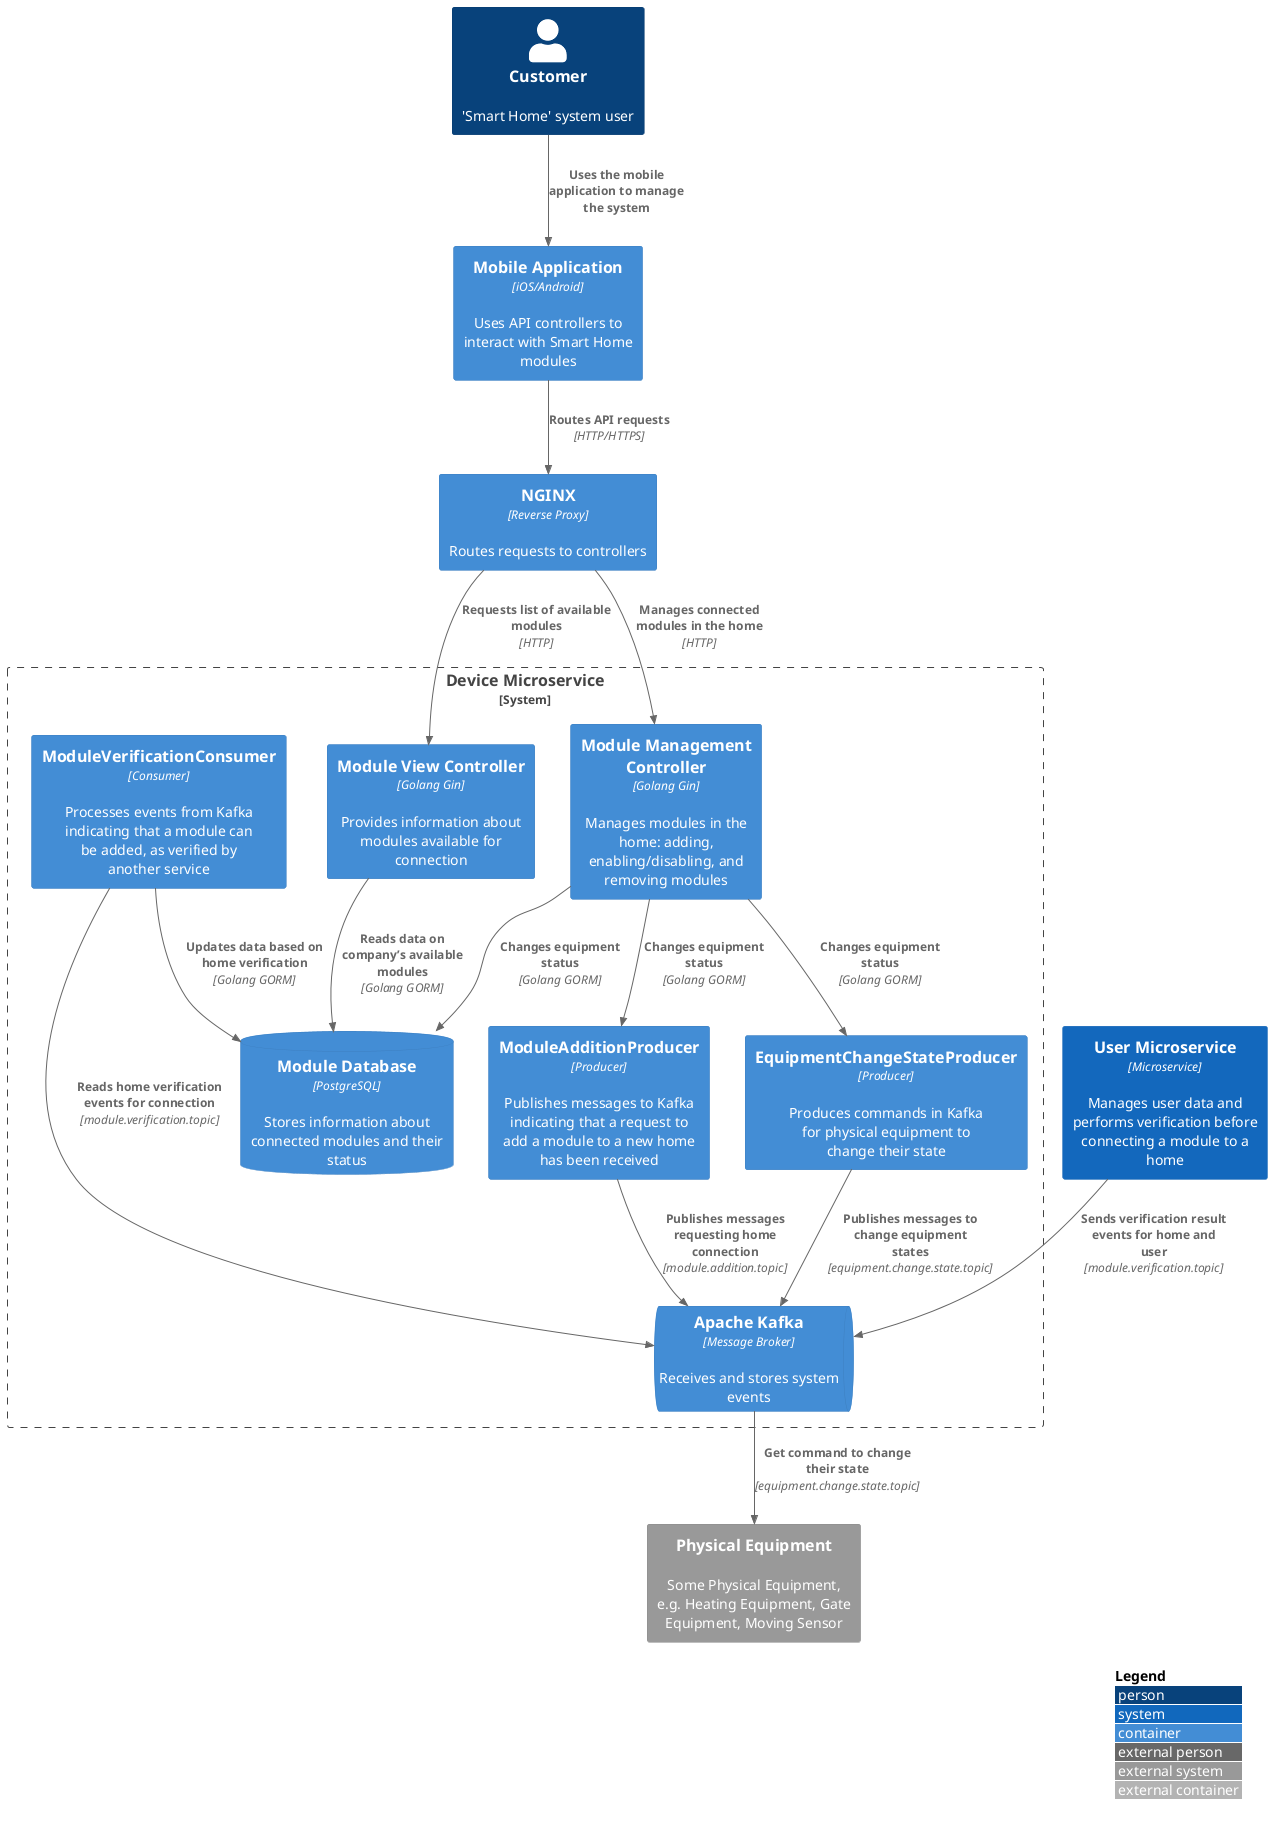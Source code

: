 @startuml
!include <C4/C4_Container>

LAYOUT_WITH_LEGEND()

Person(user, "Customer", "'Smart Home' system user")

Container(app_client, "Mobile Application", "iOS/Android", "Uses API controllers to interact with Smart Home modules")
Container(nginx, "NGINX", "Reverse Proxy", "Routes requests to controllers")
Container(internal_system, "User Microservice", "Microservice", "Manages user data and performs verification before connecting a module to a home") #1368bd

System_Ext(system, "Physical Equipment", "Some Physical Equipment, e.g. Heating Equipment, Gate Equipment, Moving Sensor")

System_Boundary(b_system, "Device Microservice") {
    Container(controller_modules_view, "Module View Controller", "Golang Gin", "Provides information about modules available for connection")
    Container(controller_module_management, "Module Management Controller", "Golang Gin", "Manages modules in the home: adding, enabling/disabling, and removing modules")

    Container(new_module_publisher, "ModuleAdditionProducer", "Producer", "Publishes messages to Kafka indicating that a request to add a module to a new home has been received")
    Container(state_equipment_publisher, "EquipmentChangeStateProducer", "Producer", "Produces commands in Kafka for physical equipment to change their state")
    Container(module_verification_consumer, "ModuleVerificationConsumer", "Consumer", "Processes events from Kafka indicating that a module can be added, as verified by another service")

    ContainerDb(modules_db, "Module Database", "PostgreSQL", "Stores information about connected modules and their status")
    ContainerQueue(kafka_broker, "Apache Kafka", "Message Broker", "Receives and stores system events")
}

Rel(nginx, controller_modules_view, "Requests list of available modules", "HTTP")
Rel(nginx, controller_module_management, "Manages connected modules in the home", "HTTP")

Rel(user, app_client, "Uses the mobile application to manage the system")
Rel(app_client, nginx, "Routes API requests", "HTTP/HTTPS")
Rel(controller_modules_view, modules_db, "Reads data on company’s available modules", "Golang GORM")

Rel(controller_module_management, modules_db, "Changes equipment status", "Golang GORM")
Rel(controller_module_management, new_module_publisher, "Changes equipment status", "Golang GORM")
Rel(controller_module_management, state_equipment_publisher, "Changes equipment status", "Golang GORM")

Rel(internal_system, kafka_broker, "Sends verification result events for home and user", "module.verification.topic")
Rel(new_module_publisher, kafka_broker, "Publishes messages requesting home connection", "module.addition.topic")
Rel(state_equipment_publisher, kafka_broker, "Publishes messages to change equipment states", "equipment.change.state.topic")
Rel(kafka_broker, system, "Get command to change their state", "equipment.change.state.topic")

Rel(module_verification_consumer, kafka_broker, "Reads home verification events for connection", "module.verification.topic")
Rel(module_verification_consumer, modules_db, "Updates data based on home verification", "Golang GORM")

@enduml
